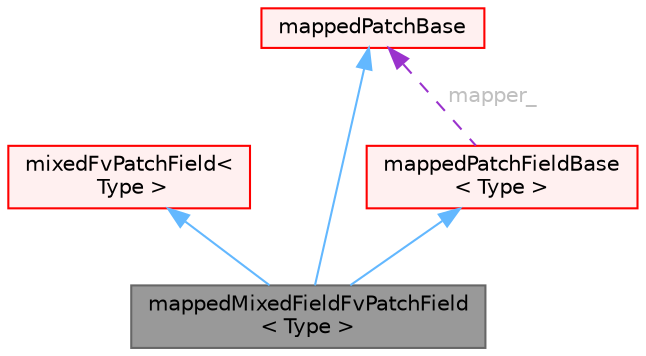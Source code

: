 digraph "mappedMixedFieldFvPatchField&lt; Type &gt;"
{
 // LATEX_PDF_SIZE
  bgcolor="transparent";
  edge [fontname=Helvetica,fontsize=10,labelfontname=Helvetica,labelfontsize=10];
  node [fontname=Helvetica,fontsize=10,shape=box,height=0.2,width=0.4];
  Node1 [id="Node000001",label="mappedMixedFieldFvPatchField\l\< Type \>",height=0.2,width=0.4,color="gray40", fillcolor="grey60", style="filled", fontcolor="black",tooltip="This boundary condition provides a self-contained version of e.g. mapped boundary conditions."];
  Node2 -> Node1 [id="edge1_Node000001_Node000002",dir="back",color="steelblue1",style="solid",tooltip=" "];
  Node2 [id="Node000002",label="mixedFvPatchField\<\l Type \>",height=0.2,width=0.4,color="red", fillcolor="#FFF0F0", style="filled",URL="$classFoam_1_1mixedFvPatchField.html",tooltip="This boundary condition provides a base class for 'mixed' type boundary conditions,..."];
  Node12 -> Node1 [id="edge2_Node000001_Node000012",dir="back",color="steelblue1",style="solid",tooltip=" "];
  Node12 [id="Node000012",label="mappedPatchBase",height=0.2,width=0.4,color="red", fillcolor="#FFF0F0", style="filled",URL="$classFoam_1_1mappedPatchBase.html",tooltip="Determines a mapping between patch face centres and mesh cell or face centres and processors they're ..."];
  Node45 -> Node1 [id="edge3_Node000001_Node000045",dir="back",color="steelblue1",style="solid",tooltip=" "];
  Node45 [id="Node000045",label="mappedPatchFieldBase\l\< Type \>",height=0.2,width=0.4,color="red", fillcolor="#FFF0F0", style="filled",URL="$classFoam_1_1mappedPatchFieldBase.html",tooltip="Functionality for sampling fields using mappedPatchBase. Every call to mappedField() returns a sample..."];
  Node12 -> Node45 [id="edge4_Node000045_Node000012",dir="back",color="darkorchid3",style="dashed",tooltip=" ",label=" mapper_",fontcolor="grey" ];
}
